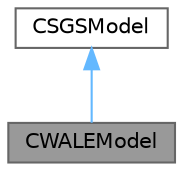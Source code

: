 digraph "CWALEModel"
{
 // LATEX_PDF_SIZE
  bgcolor="transparent";
  edge [fontname=Helvetica,fontsize=10,labelfontname=Helvetica,labelfontsize=10];
  node [fontname=Helvetica,fontsize=10,shape=box,height=0.2,width=0.4];
  Node1 [id="Node000001",label="CWALEModel",height=0.2,width=0.4,color="gray40", fillcolor="grey60", style="filled", fontcolor="black",tooltip="Derived class for defining the WALE SGS model."];
  Node2 -> Node1 [id="edge1_Node000001_Node000002",dir="back",color="steelblue1",style="solid",tooltip=" "];
  Node2 [id="Node000002",label="CSGSModel",height=0.2,width=0.4,color="gray40", fillcolor="white", style="filled",URL="$classCSGSModel.html",tooltip="Base class for defining the LES subgrid scale model."];
}
